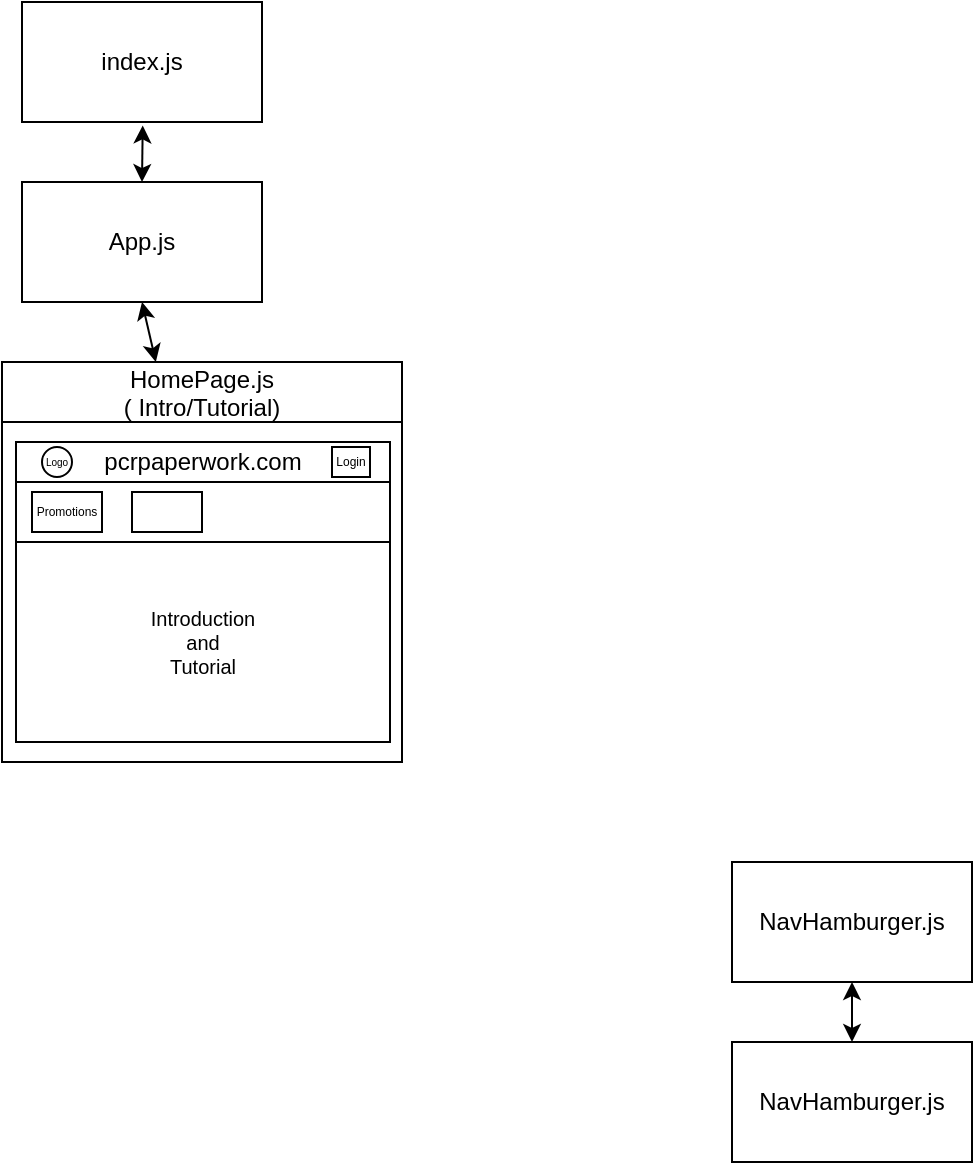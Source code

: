 <mxfile version="20.2.7" type="github">
  <diagram id="LaU50FEgYTBbN2ljfZ3S" name="Page-1">
    <mxGraphModel dx="474" dy="266" grid="1" gridSize="10" guides="1" tooltips="1" connect="1" arrows="1" fold="1" page="1" pageScale="1" pageWidth="850" pageHeight="1100" math="0" shadow="0">
      <root>
        <mxCell id="0" />
        <mxCell id="1" parent="0" />
        <mxCell id="Fp0RqGOX6O69j0grpJAd-3" value="App.js" style="rounded=0;whiteSpace=wrap;html=1;" parent="1" vertex="1">
          <mxGeometry x="365" y="100" width="120" height="60" as="geometry" />
        </mxCell>
        <mxCell id="Fp0RqGOX6O69j0grpJAd-4" value="index.js" style="rounded=0;whiteSpace=wrap;html=1;" parent="1" vertex="1">
          <mxGeometry x="365" y="10" width="120" height="60" as="geometry" />
        </mxCell>
        <mxCell id="Fp0RqGOX6O69j0grpJAd-7" value="" style="endArrow=classic;startArrow=classic;html=1;rounded=0;entryX=0.503;entryY=1.029;entryDx=0;entryDy=0;entryPerimeter=0;exitX=0.5;exitY=0;exitDx=0;exitDy=0;" parent="1" source="Fp0RqGOX6O69j0grpJAd-3" target="Fp0RqGOX6O69j0grpJAd-4" edge="1">
          <mxGeometry width="50" height="50" relative="1" as="geometry">
            <mxPoint x="420" y="130" as="sourcePoint" />
            <mxPoint x="470" y="80" as="targetPoint" />
          </mxGeometry>
        </mxCell>
        <mxCell id="TSWFRNveR_eCSNxllhdP-4" value="NavHamburger.js" style="rounded=0;whiteSpace=wrap;html=1;" vertex="1" parent="1">
          <mxGeometry x="720" y="440" width="120" height="60" as="geometry" />
        </mxCell>
        <mxCell id="TSWFRNveR_eCSNxllhdP-6" value="NavHamburger.js" style="rounded=0;whiteSpace=wrap;html=1;" vertex="1" parent="1">
          <mxGeometry x="720" y="530" width="120" height="60" as="geometry" />
        </mxCell>
        <mxCell id="TSWFRNveR_eCSNxllhdP-7" value="" style="endArrow=classic;startArrow=classic;html=1;rounded=0;entryX=0.5;entryY=1;entryDx=0;entryDy=0;" edge="1" parent="1" source="TSWFRNveR_eCSNxllhdP-6" target="TSWFRNveR_eCSNxllhdP-4">
          <mxGeometry width="50" height="50" relative="1" as="geometry">
            <mxPoint x="765" y="580" as="sourcePoint" />
            <mxPoint x="815" y="530" as="targetPoint" />
          </mxGeometry>
        </mxCell>
        <mxCell id="TSWFRNveR_eCSNxllhdP-13" value="HomePage.js&#xa;( Intro/Tutorial)" style="swimlane;startSize=30;fontStyle=0" vertex="1" parent="1">
          <mxGeometry x="355" y="190" width="200" height="200" as="geometry">
            <mxRectangle x="355" y="190" width="140" height="30" as="alternateBounds" />
          </mxGeometry>
        </mxCell>
        <mxCell id="TSWFRNveR_eCSNxllhdP-18" value="pcrpaperwork.com" style="rounded=0;whiteSpace=wrap;html=1;align=center;" vertex="1" parent="TSWFRNveR_eCSNxllhdP-13">
          <mxGeometry x="7" y="40" width="187" height="20" as="geometry" />
        </mxCell>
        <mxCell id="TSWFRNveR_eCSNxllhdP-20" value="" style="rounded=0;whiteSpace=wrap;html=1;" vertex="1" parent="TSWFRNveR_eCSNxllhdP-13">
          <mxGeometry x="7" y="60" width="187" height="130" as="geometry" />
        </mxCell>
        <mxCell id="TSWFRNveR_eCSNxllhdP-31" value="" style="rounded=0;whiteSpace=wrap;html=1;fontSize=7;" vertex="1" parent="TSWFRNveR_eCSNxllhdP-13">
          <mxGeometry x="7" y="60" width="187" height="30" as="geometry" />
        </mxCell>
        <mxCell id="TSWFRNveR_eCSNxllhdP-33" value="&lt;font style=&quot;font-size: 5px;&quot;&gt;Logo&lt;/font&gt;" style="ellipse;whiteSpace=wrap;html=1;aspect=fixed;fontSize=7;" vertex="1" parent="TSWFRNveR_eCSNxllhdP-13">
          <mxGeometry x="20" y="42.5" width="15" height="15" as="geometry" />
        </mxCell>
        <mxCell id="TSWFRNveR_eCSNxllhdP-35" value="&lt;font size=&quot;1&quot;&gt;Introduction&lt;br&gt;and&lt;br&gt;Tutorial&lt;br&gt;&lt;/font&gt;" style="rounded=0;whiteSpace=wrap;html=1;fontSize=5;" vertex="1" parent="TSWFRNveR_eCSNxllhdP-13">
          <mxGeometry x="7" y="90" width="187" height="100" as="geometry" />
        </mxCell>
        <mxCell id="TSWFRNveR_eCSNxllhdP-36" value="Login" style="rounded=0;whiteSpace=wrap;html=1;fontSize=6;" vertex="1" parent="TSWFRNveR_eCSNxllhdP-13">
          <mxGeometry x="165" y="42.5" width="19" height="15" as="geometry" />
        </mxCell>
        <mxCell id="TSWFRNveR_eCSNxllhdP-37" value="Promotions" style="rounded=0;whiteSpace=wrap;html=1;fontSize=6;" vertex="1" parent="TSWFRNveR_eCSNxllhdP-13">
          <mxGeometry x="15" y="65" width="35" height="20" as="geometry" />
        </mxCell>
        <mxCell id="TSWFRNveR_eCSNxllhdP-38" value="" style="rounded=0;whiteSpace=wrap;html=1;fontSize=6;" vertex="1" parent="TSWFRNveR_eCSNxllhdP-13">
          <mxGeometry x="65" y="65" width="35" height="20" as="geometry" />
        </mxCell>
        <mxCell id="TSWFRNveR_eCSNxllhdP-17" value="" style="endArrow=classic;startArrow=classic;html=1;rounded=0;entryX=0.5;entryY=1;entryDx=0;entryDy=0;" edge="1" parent="1" source="TSWFRNveR_eCSNxllhdP-13" target="Fp0RqGOX6O69j0grpJAd-3">
          <mxGeometry width="50" height="50" relative="1" as="geometry">
            <mxPoint x="410" y="290" as="sourcePoint" />
            <mxPoint x="460" y="240" as="targetPoint" />
          </mxGeometry>
        </mxCell>
      </root>
    </mxGraphModel>
  </diagram>
</mxfile>

